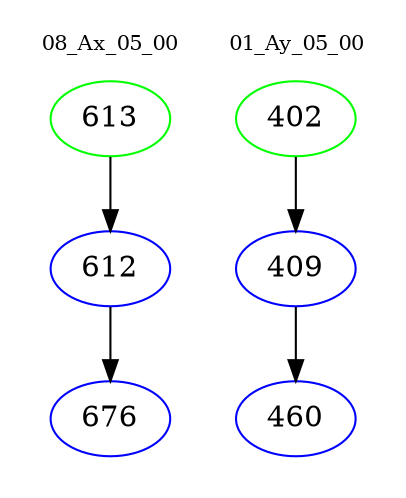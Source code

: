 digraph{
subgraph cluster_0 {
color = white
label = "08_Ax_05_00";
fontsize=10;
T0_613 [label="613", color="green"]
T0_613 -> T0_612 [color="black"]
T0_612 [label="612", color="blue"]
T0_612 -> T0_676 [color="black"]
T0_676 [label="676", color="blue"]
}
subgraph cluster_1 {
color = white
label = "01_Ay_05_00";
fontsize=10;
T1_402 [label="402", color="green"]
T1_402 -> T1_409 [color="black"]
T1_409 [label="409", color="blue"]
T1_409 -> T1_460 [color="black"]
T1_460 [label="460", color="blue"]
}
}
